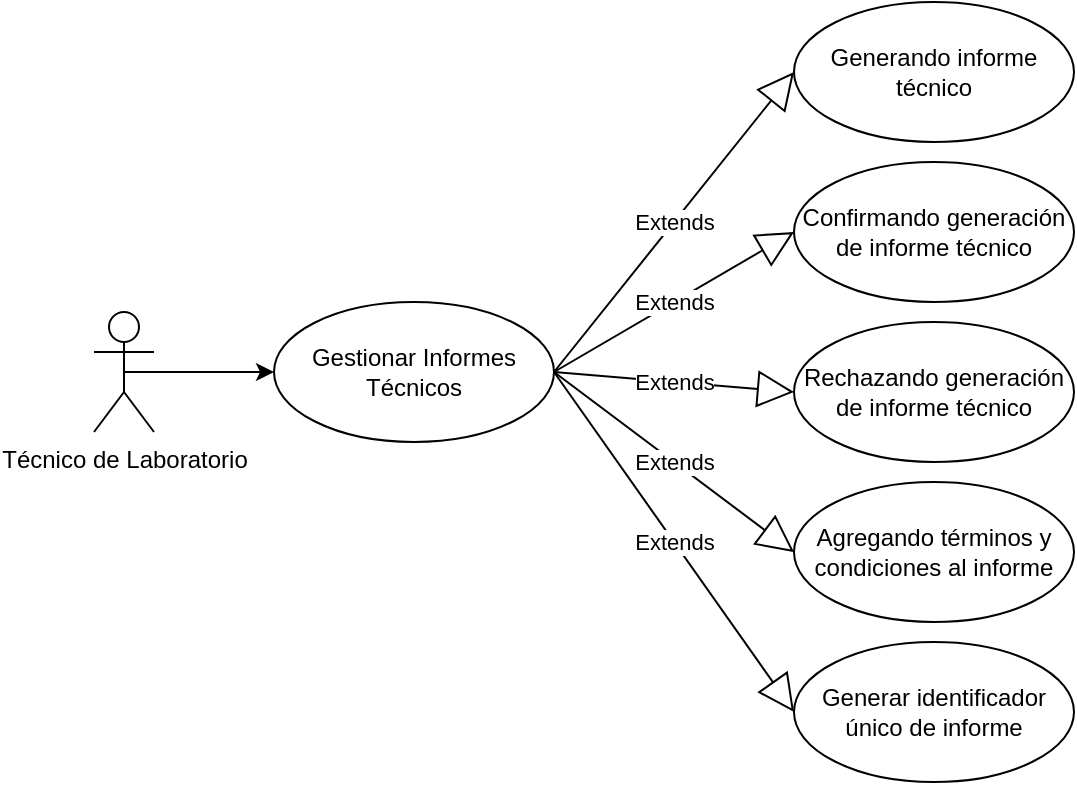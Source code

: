 <mxfile version="27.1.1">
  <diagram name="Página-1" id="ZfuYBb1uDBB9Q9XqHdRm">
    <mxGraphModel grid="1" page="1" gridSize="10" guides="1" tooltips="1" connect="1" arrows="1" fold="1" pageScale="1" pageWidth="827" pageHeight="1169" math="0" shadow="0">
      <root>
        <mxCell id="0" />
        <mxCell id="1" parent="0" />
        <mxCell id="_qhp1JzXVMjSBJWWWJ1j-1" style="edgeStyle=orthogonalEdgeStyle;rounded=0;orthogonalLoop=1;jettySize=auto;html=1;exitX=0.5;exitY=0.5;exitDx=0;exitDy=0;exitPerimeter=0;entryX=0;entryY=0.5;entryDx=0;entryDy=0;" edge="1" parent="1" source="_qhp1JzXVMjSBJWWWJ1j-2" target="_qhp1JzXVMjSBJWWWJ1j-3">
          <mxGeometry relative="1" as="geometry" />
        </mxCell>
        <mxCell id="_qhp1JzXVMjSBJWWWJ1j-2" value="Técnico de Laboratorio" style="shape=umlActor;verticalLabelPosition=bottom;verticalAlign=top;html=1;" vertex="1" parent="1">
          <mxGeometry x="70" y="445" width="30" height="60" as="geometry" />
        </mxCell>
        <mxCell id="_qhp1JzXVMjSBJWWWJ1j-3" value="Gestionar Informes Técnicos" style="ellipse;whiteSpace=wrap;html=1;" vertex="1" parent="1">
          <mxGeometry x="160" y="440" width="140" height="70" as="geometry" />
        </mxCell>
        <mxCell id="_qhp1JzXVMjSBJWWWJ1j-4" value="Generando informe técnico" style="ellipse;whiteSpace=wrap;html=1;" vertex="1" parent="1">
          <mxGeometry x="420" y="290" width="140" height="70" as="geometry" />
        </mxCell>
        <mxCell id="_qhp1JzXVMjSBJWWWJ1j-6" value="Confirmando generación de informe técnico" style="ellipse;whiteSpace=wrap;html=1;" vertex="1" parent="1">
          <mxGeometry x="420" y="370" width="140" height="70" as="geometry" />
        </mxCell>
        <mxCell id="_qhp1JzXVMjSBJWWWJ1j-7" value="Rechazando generación de informe técnico" style="ellipse;whiteSpace=wrap;html=1;" vertex="1" parent="1">
          <mxGeometry x="420" y="450" width="140" height="70" as="geometry" />
        </mxCell>
        <mxCell id="_qhp1JzXVMjSBJWWWJ1j-8" value="Agregando términos y condiciones al informe" style="ellipse;whiteSpace=wrap;html=1;" vertex="1" parent="1">
          <mxGeometry x="420" y="530" width="140" height="70" as="geometry" />
        </mxCell>
        <mxCell id="_qhp1JzXVMjSBJWWWJ1j-10" value="Generar identificador único de informe" style="ellipse;whiteSpace=wrap;html=1;" vertex="1" parent="1">
          <mxGeometry x="420" y="610" width="140" height="70" as="geometry" />
        </mxCell>
        <mxCell id="_qhp1JzXVMjSBJWWWJ1j-13" value="Extends" style="endArrow=block;endSize=16;endFill=0;html=1;rounded=0;exitX=1;exitY=0.5;exitDx=0;exitDy=0;entryX=0;entryY=0.5;entryDx=0;entryDy=0;" edge="1" parent="1" source="_qhp1JzXVMjSBJWWWJ1j-3" target="_qhp1JzXVMjSBJWWWJ1j-4">
          <mxGeometry width="160" relative="1" as="geometry">
            <mxPoint x="330" y="590" as="sourcePoint" />
            <mxPoint x="490" y="590" as="targetPoint" />
          </mxGeometry>
        </mxCell>
        <mxCell id="_qhp1JzXVMjSBJWWWJ1j-16" value="Extends" style="endArrow=block;endSize=16;endFill=0;html=1;rounded=0;exitX=1;exitY=0.5;exitDx=0;exitDy=0;entryX=0;entryY=0.5;entryDx=0;entryDy=0;" edge="1" parent="1" source="_qhp1JzXVMjSBJWWWJ1j-3" target="_qhp1JzXVMjSBJWWWJ1j-10">
          <mxGeometry width="160" relative="1" as="geometry">
            <mxPoint x="120" y="130" as="sourcePoint" />
            <mxPoint x="280" y="130" as="targetPoint" />
          </mxGeometry>
        </mxCell>
        <mxCell id="_qhp1JzXVMjSBJWWWJ1j-18" value="Extends" style="endArrow=block;endSize=16;endFill=0;html=1;rounded=0;exitX=1;exitY=0.5;exitDx=0;exitDy=0;entryX=0;entryY=0.5;entryDx=0;entryDy=0;" edge="1" parent="1" source="_qhp1JzXVMjSBJWWWJ1j-3" target="_qhp1JzXVMjSBJWWWJ1j-8">
          <mxGeometry width="160" relative="1" as="geometry">
            <mxPoint x="140" y="150" as="sourcePoint" />
            <mxPoint x="300" y="150" as="targetPoint" />
          </mxGeometry>
        </mxCell>
        <mxCell id="_qhp1JzXVMjSBJWWWJ1j-19" value="Extends" style="endArrow=block;endSize=16;endFill=0;html=1;rounded=0;exitX=1;exitY=0.5;exitDx=0;exitDy=0;entryX=0;entryY=0.5;entryDx=0;entryDy=0;" edge="1" parent="1" source="_qhp1JzXVMjSBJWWWJ1j-3" target="_qhp1JzXVMjSBJWWWJ1j-7">
          <mxGeometry width="160" relative="1" as="geometry">
            <mxPoint x="150" y="160" as="sourcePoint" />
            <mxPoint x="310" y="160" as="targetPoint" />
          </mxGeometry>
        </mxCell>
        <mxCell id="_qhp1JzXVMjSBJWWWJ1j-20" value="Extends" style="endArrow=block;endSize=16;endFill=0;html=1;rounded=0;exitX=1;exitY=0.5;exitDx=0;exitDy=0;entryX=0;entryY=0.5;entryDx=0;entryDy=0;" edge="1" parent="1" source="_qhp1JzXVMjSBJWWWJ1j-3" target="_qhp1JzXVMjSBJWWWJ1j-6">
          <mxGeometry width="160" relative="1" as="geometry">
            <mxPoint x="160" y="170" as="sourcePoint" />
            <mxPoint x="320" y="170" as="targetPoint" />
          </mxGeometry>
        </mxCell>
      </root>
    </mxGraphModel>
  </diagram>
</mxfile>

